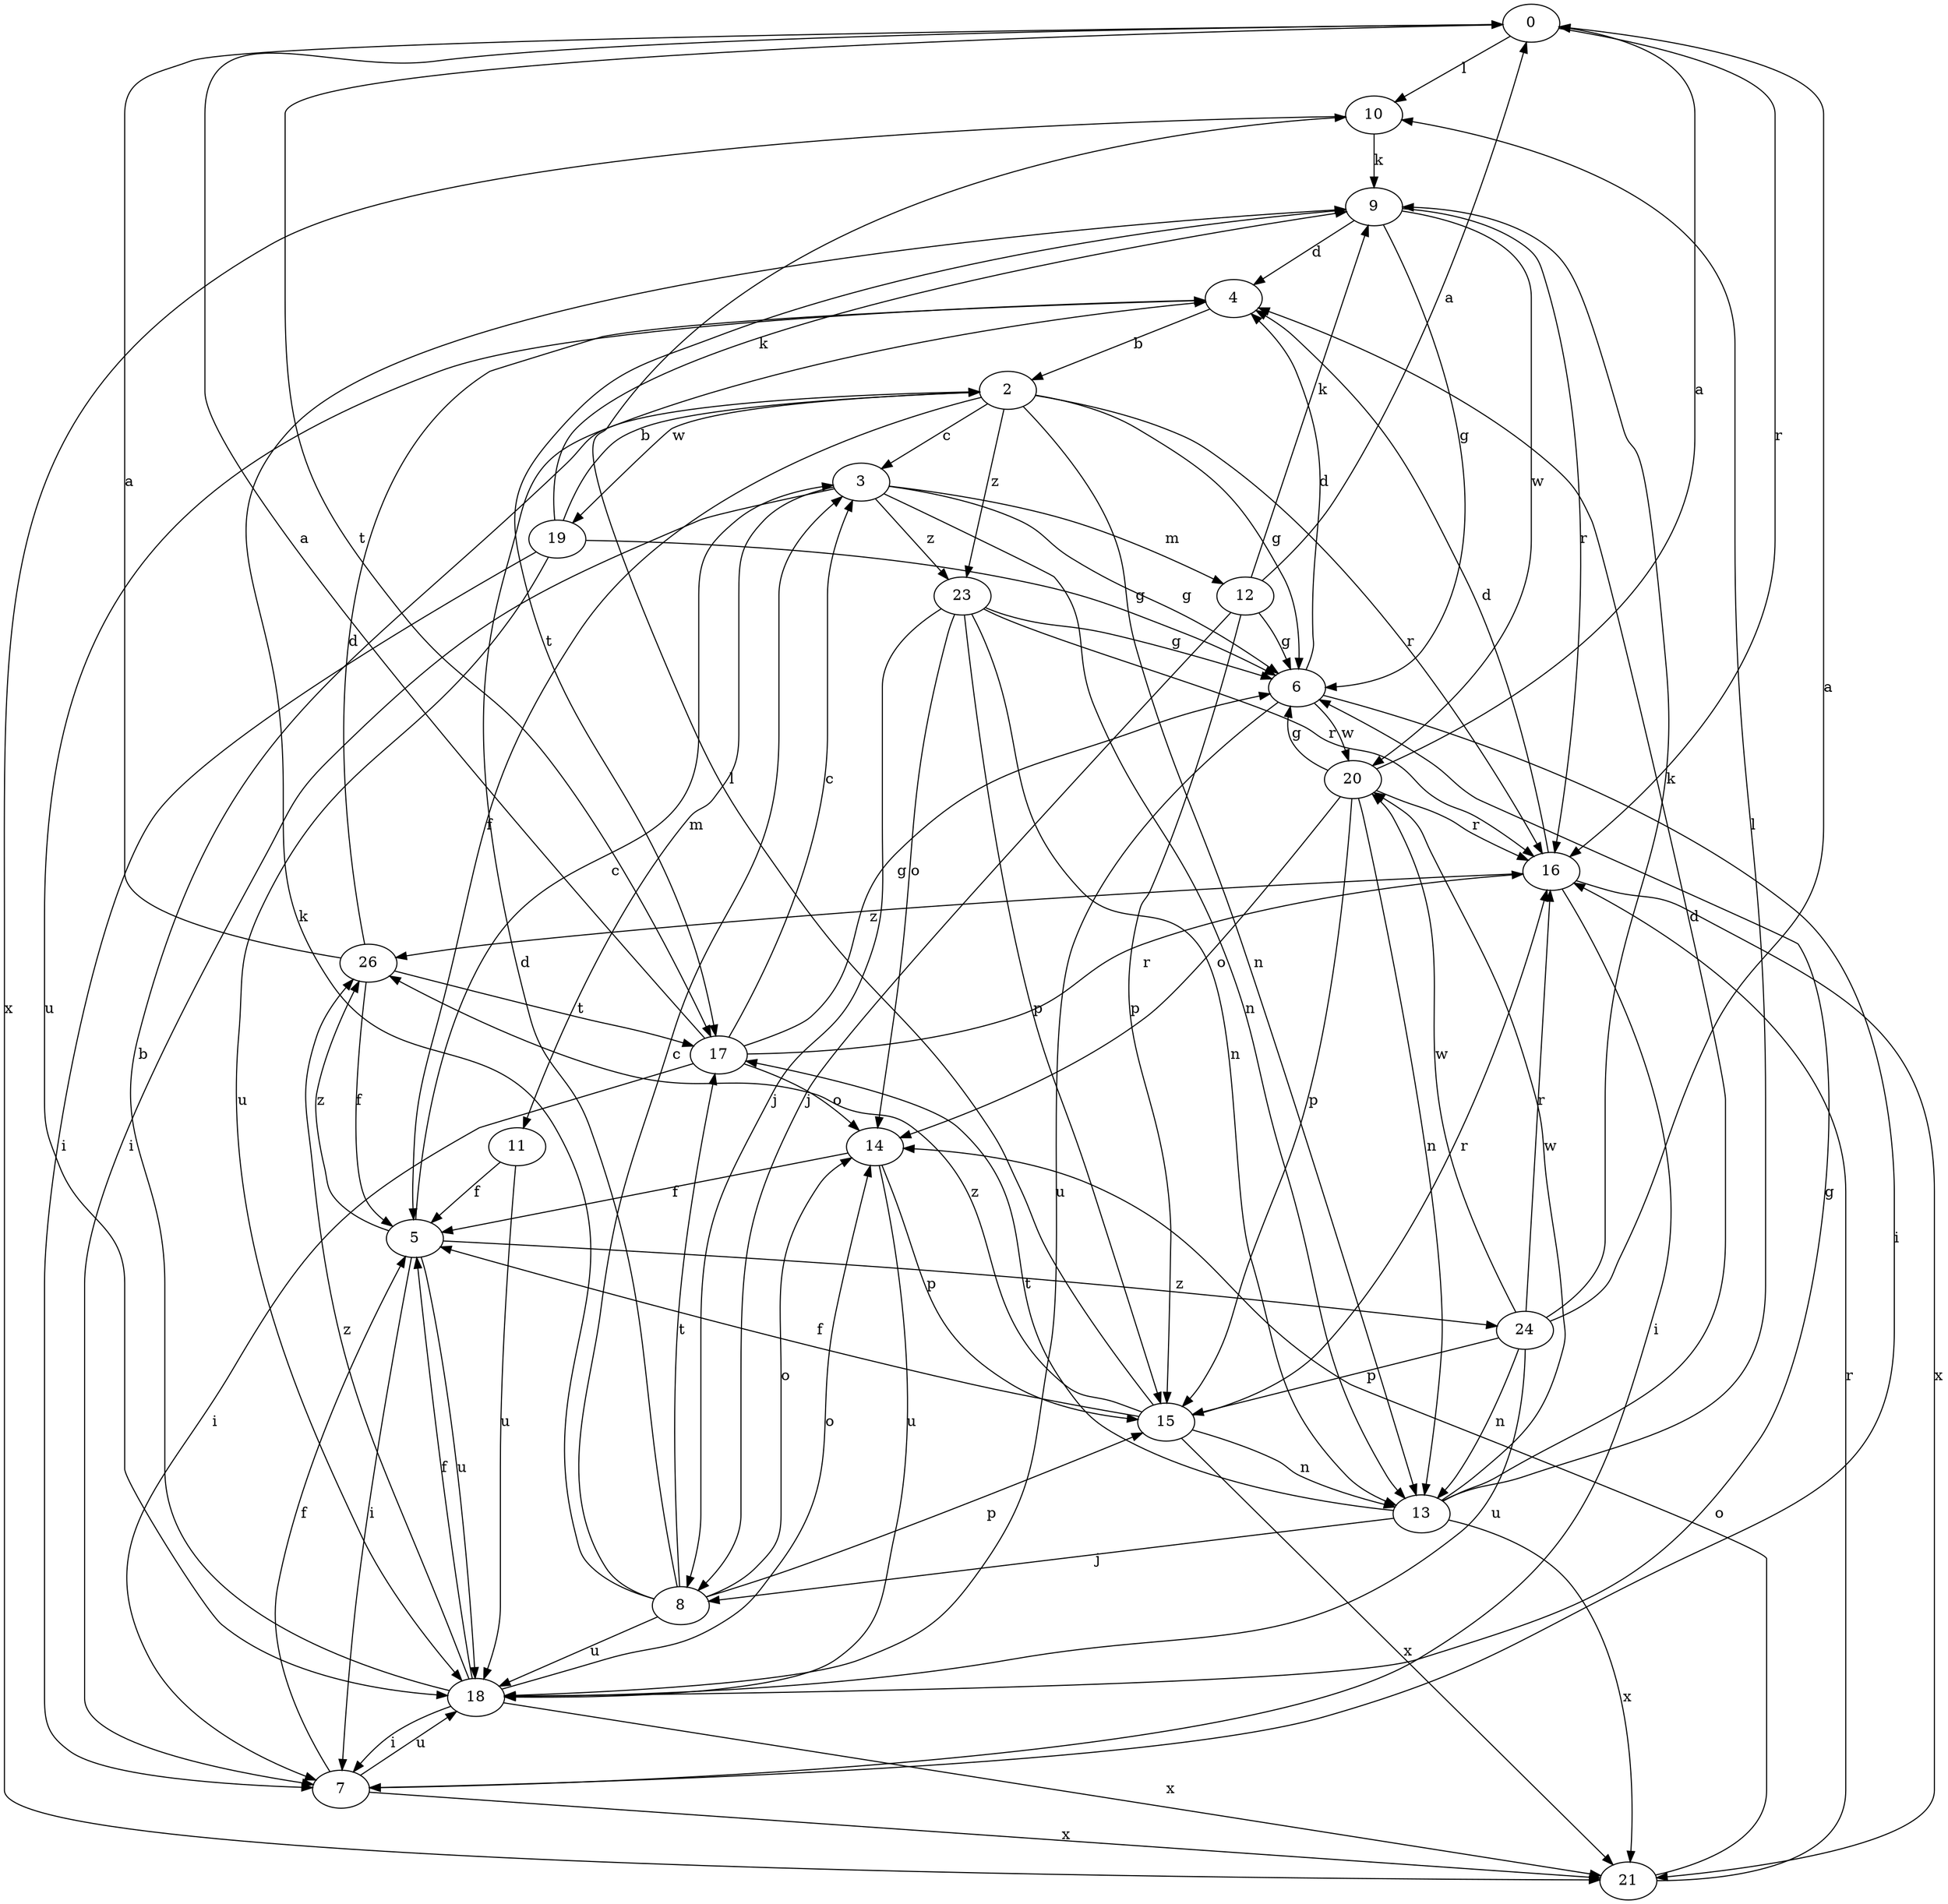 strict digraph  {
0;
2;
3;
4;
5;
6;
7;
8;
9;
10;
11;
12;
13;
14;
15;
16;
17;
18;
19;
20;
21;
23;
24;
26;
0 -> 10  [label=l];
0 -> 16  [label=r];
0 -> 17  [label=t];
2 -> 3  [label=c];
2 -> 5  [label=f];
2 -> 6  [label=g];
2 -> 13  [label=n];
2 -> 16  [label=r];
2 -> 19  [label=w];
2 -> 23  [label=z];
3 -> 6  [label=g];
3 -> 7  [label=i];
3 -> 11  [label=m];
3 -> 12  [label=m];
3 -> 13  [label=n];
3 -> 23  [label=z];
4 -> 2  [label=b];
4 -> 18  [label=u];
5 -> 3  [label=c];
5 -> 7  [label=i];
5 -> 18  [label=u];
5 -> 24  [label=z];
5 -> 26  [label=z];
6 -> 4  [label=d];
6 -> 7  [label=i];
6 -> 18  [label=u];
6 -> 20  [label=w];
7 -> 5  [label=f];
7 -> 18  [label=u];
7 -> 21  [label=x];
8 -> 3  [label=c];
8 -> 4  [label=d];
8 -> 9  [label=k];
8 -> 14  [label=o];
8 -> 15  [label=p];
8 -> 17  [label=t];
8 -> 18  [label=u];
9 -> 4  [label=d];
9 -> 6  [label=g];
9 -> 16  [label=r];
9 -> 17  [label=t];
9 -> 20  [label=w];
10 -> 9  [label=k];
10 -> 21  [label=x];
11 -> 5  [label=f];
11 -> 18  [label=u];
12 -> 0  [label=a];
12 -> 6  [label=g];
12 -> 8  [label=j];
12 -> 9  [label=k];
12 -> 15  [label=p];
13 -> 4  [label=d];
13 -> 8  [label=j];
13 -> 10  [label=l];
13 -> 17  [label=t];
13 -> 20  [label=w];
13 -> 21  [label=x];
14 -> 5  [label=f];
14 -> 15  [label=p];
14 -> 18  [label=u];
15 -> 5  [label=f];
15 -> 10  [label=l];
15 -> 13  [label=n];
15 -> 16  [label=r];
15 -> 21  [label=x];
15 -> 26  [label=z];
16 -> 4  [label=d];
16 -> 7  [label=i];
16 -> 21  [label=x];
16 -> 26  [label=z];
17 -> 0  [label=a];
17 -> 3  [label=c];
17 -> 6  [label=g];
17 -> 7  [label=i];
17 -> 14  [label=o];
17 -> 16  [label=r];
18 -> 2  [label=b];
18 -> 5  [label=f];
18 -> 6  [label=g];
18 -> 7  [label=i];
18 -> 14  [label=o];
18 -> 21  [label=x];
18 -> 26  [label=z];
19 -> 2  [label=b];
19 -> 6  [label=g];
19 -> 7  [label=i];
19 -> 9  [label=k];
19 -> 18  [label=u];
20 -> 0  [label=a];
20 -> 6  [label=g];
20 -> 13  [label=n];
20 -> 14  [label=o];
20 -> 15  [label=p];
20 -> 16  [label=r];
21 -> 14  [label=o];
21 -> 16  [label=r];
23 -> 6  [label=g];
23 -> 8  [label=j];
23 -> 13  [label=n];
23 -> 14  [label=o];
23 -> 15  [label=p];
23 -> 16  [label=r];
24 -> 0  [label=a];
24 -> 9  [label=k];
24 -> 13  [label=n];
24 -> 15  [label=p];
24 -> 16  [label=r];
24 -> 18  [label=u];
24 -> 20  [label=w];
26 -> 0  [label=a];
26 -> 4  [label=d];
26 -> 5  [label=f];
26 -> 17  [label=t];
}
